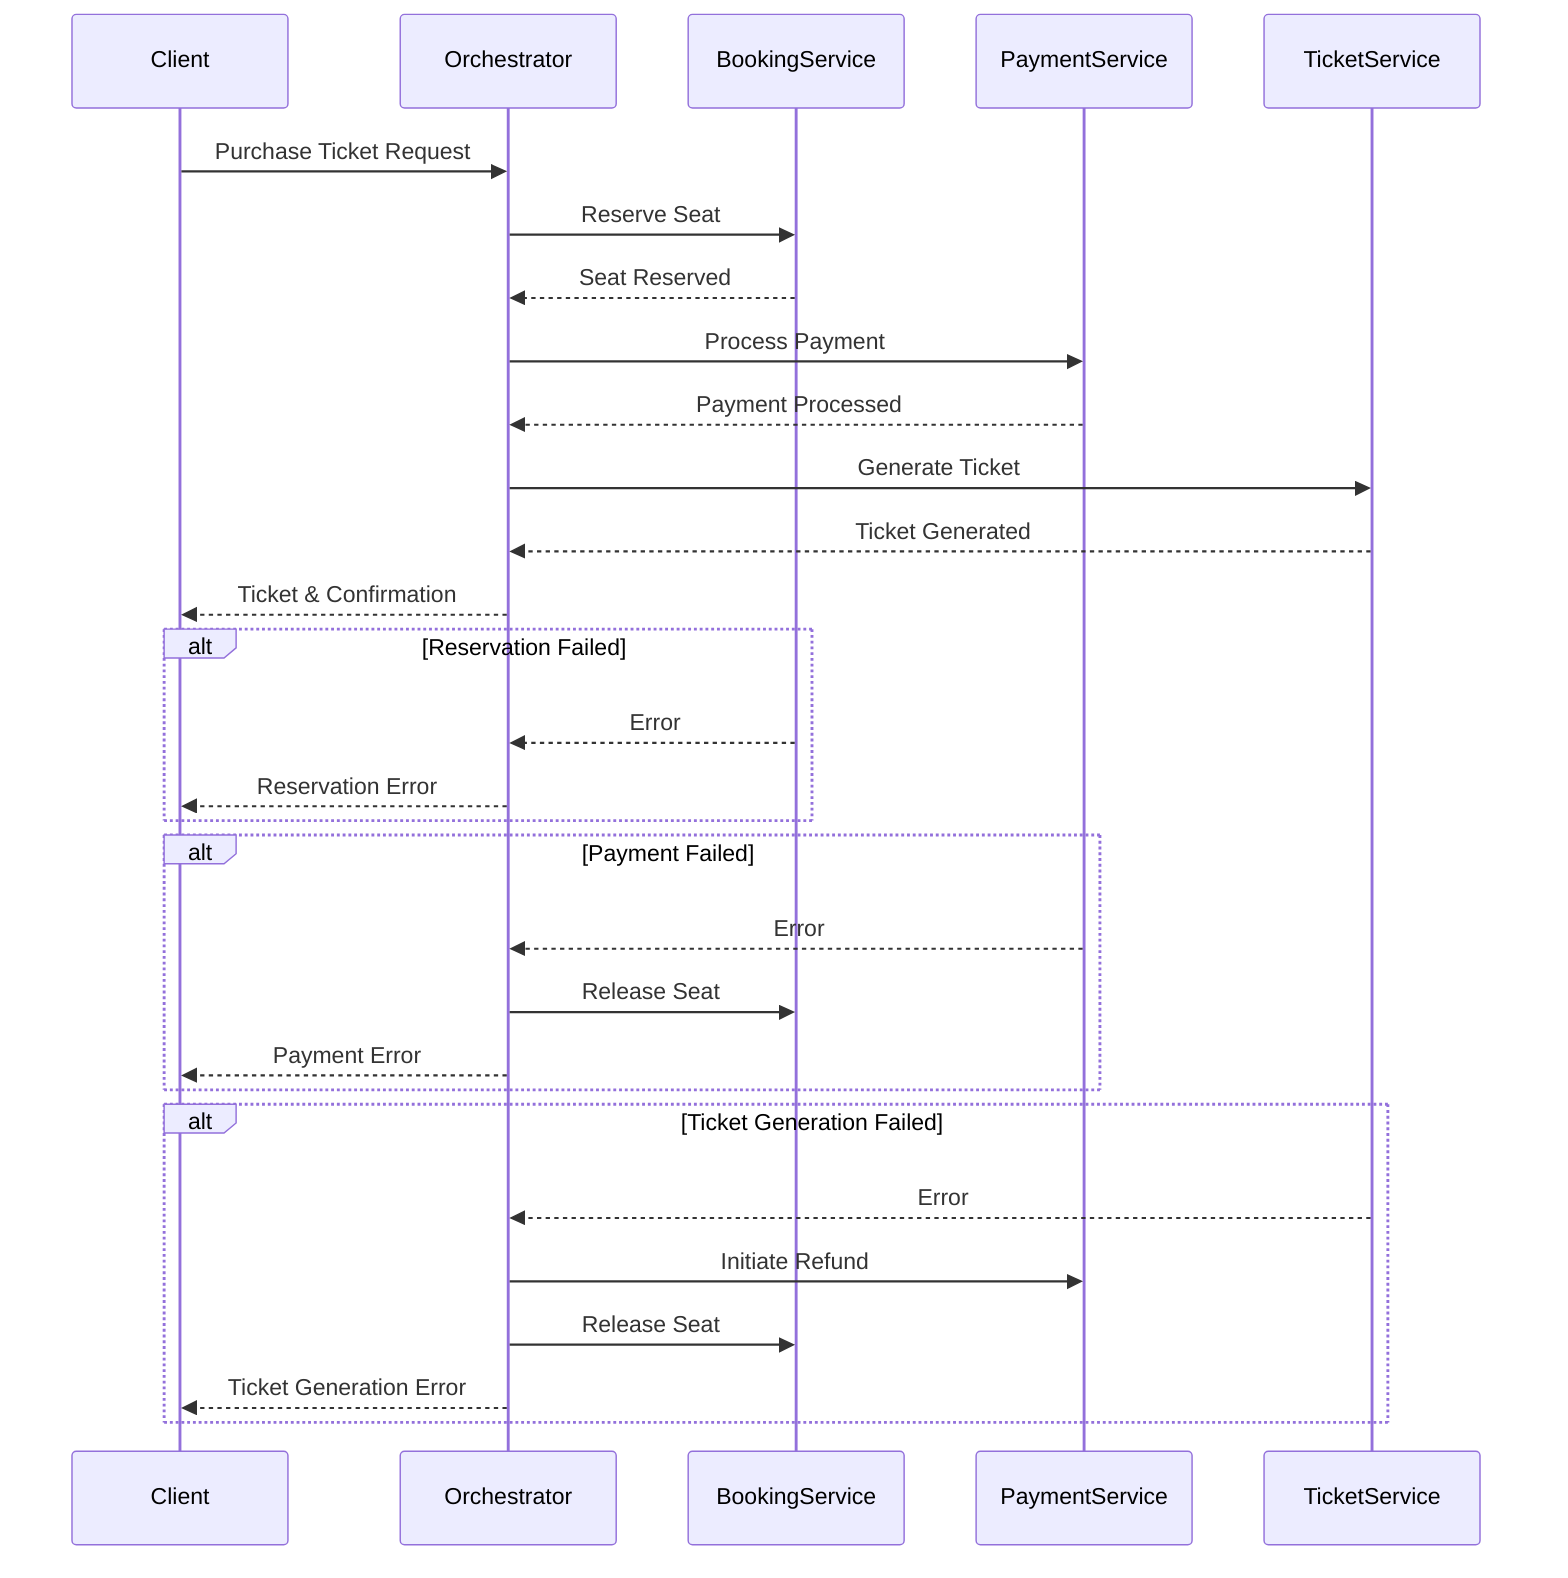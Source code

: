 sequenceDiagram
    participant Client
    participant Orchestrator
    participant BookingService
    participant PaymentService
    participant TicketService

    Client->>Orchestrator: Purchase Ticket Request
    Orchestrator->>BookingService: Reserve Seat
    BookingService-->>Orchestrator: Seat Reserved
    Orchestrator->>PaymentService: Process Payment
    PaymentService-->>Orchestrator: Payment Processed
    Orchestrator->>TicketService: Generate Ticket
    TicketService-->>Orchestrator: Ticket Generated
    Orchestrator-->>Client: Ticket & Confirmation

    alt Reservation Failed
        BookingService-->>Orchestrator: Error
        Orchestrator-->>Client: Reservation Error
    end

    alt Payment Failed
        PaymentService-->>Orchestrator: Error
        Orchestrator->>BookingService: Release Seat
        Orchestrator-->>Client: Payment Error
    end

    alt Ticket Generation Failed
        TicketService-->>Orchestrator: Error
        Orchestrator->>PaymentService: Initiate Refund
        Orchestrator->>BookingService: Release Seat
        Orchestrator-->>Client: Ticket Generation Error
    end